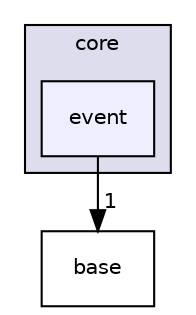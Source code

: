 digraph G {
  compound=true
  node [ fontsize="10", fontname="Helvetica"];
  edge [ labelfontsize="10", labelfontname="Helvetica"];
  subgraph clusterdir_18e718a92f1e56f596f9b4a710826a5a {
    graph [ bgcolor="#ddddee", pencolor="black", label="core" fontname="Helvetica", fontsize="10", URL="dir_18e718a92f1e56f596f9b4a710826a5a.html"]
  dir_e0cd13b4503987d0c2ba93fa2e7a466a [shape=box, label="event", style="filled", fillcolor="#eeeeff", pencolor="black", URL="dir_e0cd13b4503987d0c2ba93fa2e7a466a.html"];
  }
  dir_96bebcbd622f6ba3e4502d519ed457a0 [shape=box label="base" URL="dir_96bebcbd622f6ba3e4502d519ed457a0.html"];
  dir_e0cd13b4503987d0c2ba93fa2e7a466a->dir_96bebcbd622f6ba3e4502d519ed457a0 [headlabel="1", labeldistance=1.5 headhref="dir_000024_000005.html"];
}
